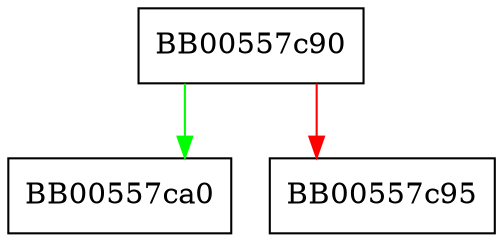 digraph OSSL_CMP_CTX_get0_geninfo_ITAVs {
  node [shape="box"];
  graph [splines=ortho];
  BB00557c90 -> BB00557ca0 [color="green"];
  BB00557c90 -> BB00557c95 [color="red"];
}